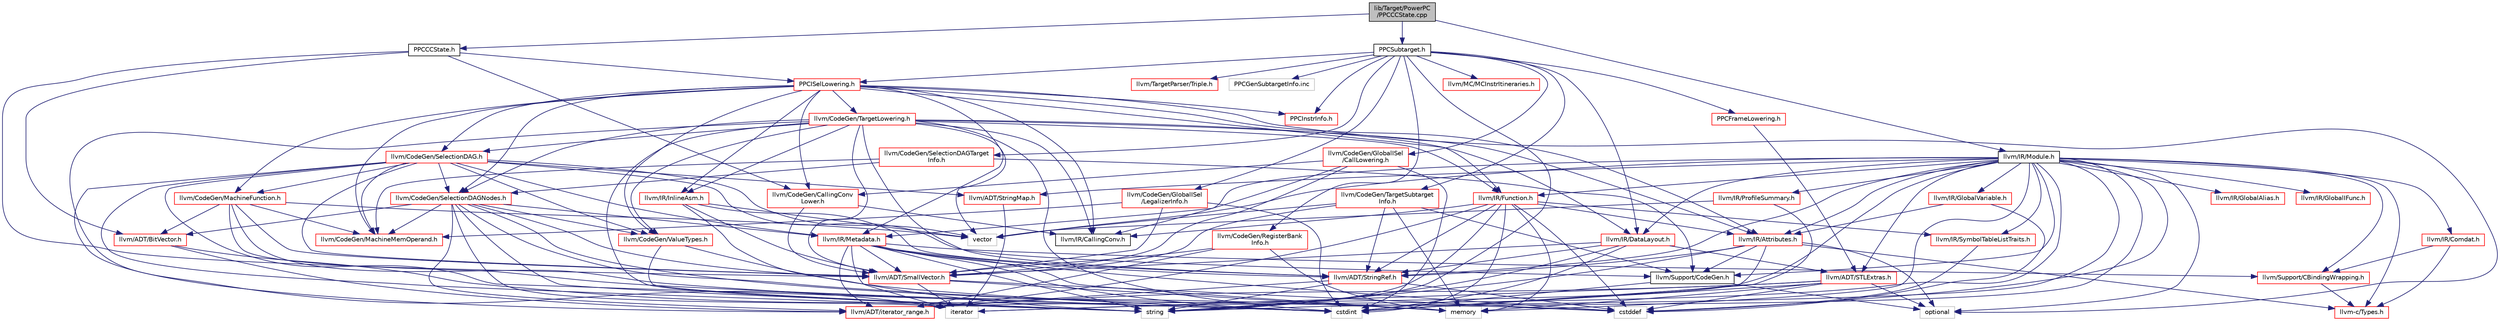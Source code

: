 digraph "lib/Target/PowerPC/PPCCCState.cpp"
{
 // LATEX_PDF_SIZE
  bgcolor="transparent";
  edge [fontname="Helvetica",fontsize="10",labelfontname="Helvetica",labelfontsize="10"];
  node [fontname="Helvetica",fontsize="10",shape=record];
  Node1 [label="lib/Target/PowerPC\l/PPCCCState.cpp",height=0.2,width=0.4,color="black", fillcolor="grey75", style="filled", fontcolor="black",tooltip=" "];
  Node1 -> Node2 [color="midnightblue",fontsize="10",style="solid",fontname="Helvetica"];
  Node2 [label="PPCCCState.h",height=0.2,width=0.4,color="black",URL="$PPCCCState_8h.html",tooltip=" "];
  Node2 -> Node3 [color="midnightblue",fontsize="10",style="solid",fontname="Helvetica"];
  Node3 [label="PPCISelLowering.h",height=0.2,width=0.4,color="red",URL="$PPCISelLowering_8h.html",tooltip=" "];
  Node3 -> Node4 [color="midnightblue",fontsize="10",style="solid",fontname="Helvetica"];
  Node4 [label="PPCInstrInfo.h",height=0.2,width=0.4,color="red",URL="$PPCInstrInfo_8h.html",tooltip=" "];
  Node3 -> Node230 [color="midnightblue",fontsize="10",style="solid",fontname="Helvetica"];
  Node230 [label="llvm/CodeGen/CallingConv\lLower.h",height=0.2,width=0.4,color="red",URL="$CallingConvLower_8h.html",tooltip=" "];
  Node230 -> Node53 [color="midnightblue",fontsize="10",style="solid",fontname="Helvetica"];
  Node53 [label="llvm/ADT/SmallVector.h",height=0.2,width=0.4,color="red",URL="$SmallVector_8h.html",tooltip=" "];
  Node53 -> Node11 [color="midnightblue",fontsize="10",style="solid",fontname="Helvetica"];
  Node11 [label="cstddef",height=0.2,width=0.4,color="grey75",tooltip=" "];
  Node53 -> Node41 [color="midnightblue",fontsize="10",style="solid",fontname="Helvetica"];
  Node41 [label="iterator",height=0.2,width=0.4,color="grey75",tooltip=" "];
  Node53 -> Node55 [color="midnightblue",fontsize="10",style="solid",fontname="Helvetica"];
  Node55 [label="memory",height=0.2,width=0.4,color="grey75",tooltip=" "];
  Node230 -> Node169 [color="midnightblue",fontsize="10",style="solid",fontname="Helvetica"];
  Node169 [label="llvm/IR/CallingConv.h",height=0.2,width=0.4,color="black",URL="$CallingConv_8h.html",tooltip=" "];
  Node3 -> Node153 [color="midnightblue",fontsize="10",style="solid",fontname="Helvetica"];
  Node153 [label="llvm/CodeGen/MachineFunction.h",height=0.2,width=0.4,color="red",URL="$MachineFunction_8h.html",tooltip=" "];
  Node153 -> Node104 [color="midnightblue",fontsize="10",style="solid",fontname="Helvetica"];
  Node104 [label="llvm/ADT/BitVector.h",height=0.2,width=0.4,color="red",URL="$BitVector_8h.html",tooltip=" "];
  Node104 -> Node44 [color="midnightblue",fontsize="10",style="solid",fontname="Helvetica"];
  Node44 [label="llvm/ADT/iterator_range.h",height=0.2,width=0.4,color="red",URL="$iterator__range_8h.html",tooltip=" "];
  Node104 -> Node12 [color="midnightblue",fontsize="10",style="solid",fontname="Helvetica"];
  Node12 [label="cstdint",height=0.2,width=0.4,color="grey75",tooltip=" "];
  Node153 -> Node53 [color="midnightblue",fontsize="10",style="solid",fontname="Helvetica"];
  Node153 -> Node121 [color="midnightblue",fontsize="10",style="solid",fontname="Helvetica"];
  Node121 [label="llvm/CodeGen/MachineMemOperand.h",height=0.2,width=0.4,color="red",URL="$MachineMemOperand_8h.html",tooltip=" "];
  Node153 -> Node12 [color="midnightblue",fontsize="10",style="solid",fontname="Helvetica"];
  Node153 -> Node55 [color="midnightblue",fontsize="10",style="solid",fontname="Helvetica"];
  Node153 -> Node61 [color="midnightblue",fontsize="10",style="solid",fontname="Helvetica"];
  Node61 [label="vector",height=0.2,width=0.4,color="grey75",tooltip=" "];
  Node3 -> Node121 [color="midnightblue",fontsize="10",style="solid",fontname="Helvetica"];
  Node3 -> Node233 [color="midnightblue",fontsize="10",style="solid",fontname="Helvetica"];
  Node233 [label="llvm/CodeGen/SelectionDAG.h",height=0.2,width=0.4,color="red",URL="$SelectionDAG_8h.html",tooltip=" "];
  Node233 -> Node53 [color="midnightblue",fontsize="10",style="solid",fontname="Helvetica"];
  Node233 -> Node76 [color="midnightblue",fontsize="10",style="solid",fontname="Helvetica"];
  Node76 [label="llvm/ADT/StringMap.h",height=0.2,width=0.4,color="red",URL="$ADT_2StringMap_8h.html",tooltip=" "];
  Node76 -> Node41 [color="midnightblue",fontsize="10",style="solid",fontname="Helvetica"];
  Node233 -> Node44 [color="midnightblue",fontsize="10",style="solid",fontname="Helvetica"];
  Node233 -> Node153 [color="midnightblue",fontsize="10",style="solid",fontname="Helvetica"];
  Node233 -> Node121 [color="midnightblue",fontsize="10",style="solid",fontname="Helvetica"];
  Node233 -> Node238 [color="midnightblue",fontsize="10",style="solid",fontname="Helvetica"];
  Node238 [label="llvm/CodeGen/SelectionDAGNodes.h",height=0.2,width=0.4,color="red",URL="$SelectionDAGNodes_8h.html",tooltip=" "];
  Node238 -> Node104 [color="midnightblue",fontsize="10",style="solid",fontname="Helvetica"];
  Node238 -> Node53 [color="midnightblue",fontsize="10",style="solid",fontname="Helvetica"];
  Node238 -> Node44 [color="midnightblue",fontsize="10",style="solid",fontname="Helvetica"];
  Node238 -> Node121 [color="midnightblue",fontsize="10",style="solid",fontname="Helvetica"];
  Node238 -> Node232 [color="midnightblue",fontsize="10",style="solid",fontname="Helvetica"];
  Node232 [label="llvm/CodeGen/ValueTypes.h",height=0.2,width=0.4,color="red",URL="$ValueTypes_8h.html",tooltip=" "];
  Node232 -> Node12 [color="midnightblue",fontsize="10",style="solid",fontname="Helvetica"];
  Node232 -> Node52 [color="midnightblue",fontsize="10",style="solid",fontname="Helvetica"];
  Node52 [label="string",height=0.2,width=0.4,color="grey75",tooltip=" "];
  Node238 -> Node81 [color="midnightblue",fontsize="10",style="solid",fontname="Helvetica"];
  Node81 [label="llvm/IR/Metadata.h",height=0.2,width=0.4,color="red",URL="$Metadata_8h.html",tooltip=" "];
  Node81 -> Node53 [color="midnightblue",fontsize="10",style="solid",fontname="Helvetica"];
  Node81 -> Node62 [color="midnightblue",fontsize="10",style="solid",fontname="Helvetica"];
  Node62 [label="llvm/ADT/StringRef.h",height=0.2,width=0.4,color="red",URL="$StringRef_8h.html",tooltip=" "];
  Node62 -> Node44 [color="midnightblue",fontsize="10",style="solid",fontname="Helvetica"];
  Node62 -> Node11 [color="midnightblue",fontsize="10",style="solid",fontname="Helvetica"];
  Node62 -> Node52 [color="midnightblue",fontsize="10",style="solid",fontname="Helvetica"];
  Node81 -> Node44 [color="midnightblue",fontsize="10",style="solid",fontname="Helvetica"];
  Node81 -> Node93 [color="midnightblue",fontsize="10",style="solid",fontname="Helvetica"];
  Node93 [label="llvm/Support/CBindingWrapping.h",height=0.2,width=0.4,color="red",URL="$CBindingWrapping_8h.html",tooltip=" "];
  Node93 -> Node91 [color="midnightblue",fontsize="10",style="solid",fontname="Helvetica"];
  Node91 [label="llvm-c/Types.h",height=0.2,width=0.4,color="red",URL="$Types_8h.html",tooltip=" "];
  Node81 -> Node11 [color="midnightblue",fontsize="10",style="solid",fontname="Helvetica"];
  Node81 -> Node12 [color="midnightblue",fontsize="10",style="solid",fontname="Helvetica"];
  Node81 -> Node41 [color="midnightblue",fontsize="10",style="solid",fontname="Helvetica"];
  Node81 -> Node55 [color="midnightblue",fontsize="10",style="solid",fontname="Helvetica"];
  Node81 -> Node52 [color="midnightblue",fontsize="10",style="solid",fontname="Helvetica"];
  Node238 -> Node11 [color="midnightblue",fontsize="10",style="solid",fontname="Helvetica"];
  Node238 -> Node12 [color="midnightblue",fontsize="10",style="solid",fontname="Helvetica"];
  Node238 -> Node41 [color="midnightblue",fontsize="10",style="solid",fontname="Helvetica"];
  Node238 -> Node52 [color="midnightblue",fontsize="10",style="solid",fontname="Helvetica"];
  Node233 -> Node232 [color="midnightblue",fontsize="10",style="solid",fontname="Helvetica"];
  Node233 -> Node81 [color="midnightblue",fontsize="10",style="solid",fontname="Helvetica"];
  Node233 -> Node173 [color="midnightblue",fontsize="10",style="solid",fontname="Helvetica"];
  Node173 [label="llvm/Support/CodeGen.h",height=0.2,width=0.4,color="black",URL="$CodeGen_8h.html",tooltip=" "];
  Node173 -> Node12 [color="midnightblue",fontsize="10",style="solid",fontname="Helvetica"];
  Node173 -> Node51 [color="midnightblue",fontsize="10",style="solid",fontname="Helvetica"];
  Node51 [label="optional",height=0.2,width=0.4,color="grey75",tooltip=" "];
  Node233 -> Node12 [color="midnightblue",fontsize="10",style="solid",fontname="Helvetica"];
  Node233 -> Node52 [color="midnightblue",fontsize="10",style="solid",fontname="Helvetica"];
  Node233 -> Node61 [color="midnightblue",fontsize="10",style="solid",fontname="Helvetica"];
  Node3 -> Node238 [color="midnightblue",fontsize="10",style="solid",fontname="Helvetica"];
  Node3 -> Node247 [color="midnightblue",fontsize="10",style="solid",fontname="Helvetica"];
  Node247 [label="llvm/CodeGen/TargetLowering.h",height=0.2,width=0.4,color="red",URL="$TargetLowering_8h.html",tooltip=" "];
  Node247 -> Node53 [color="midnightblue",fontsize="10",style="solid",fontname="Helvetica"];
  Node247 -> Node62 [color="midnightblue",fontsize="10",style="solid",fontname="Helvetica"];
  Node247 -> Node233 [color="midnightblue",fontsize="10",style="solid",fontname="Helvetica"];
  Node247 -> Node238 [color="midnightblue",fontsize="10",style="solid",fontname="Helvetica"];
  Node247 -> Node232 [color="midnightblue",fontsize="10",style="solid",fontname="Helvetica"];
  Node247 -> Node172 [color="midnightblue",fontsize="10",style="solid",fontname="Helvetica"];
  Node172 [label="llvm/IR/Attributes.h",height=0.2,width=0.4,color="red",URL="$Attributes_8h.html",tooltip=" "];
  Node172 -> Node91 [color="midnightblue",fontsize="10",style="solid",fontname="Helvetica"];
  Node172 -> Node62 [color="midnightblue",fontsize="10",style="solid",fontname="Helvetica"];
  Node172 -> Node173 [color="midnightblue",fontsize="10",style="solid",fontname="Helvetica"];
  Node172 -> Node12 [color="midnightblue",fontsize="10",style="solid",fontname="Helvetica"];
  Node172 -> Node51 [color="midnightblue",fontsize="10",style="solid",fontname="Helvetica"];
  Node172 -> Node52 [color="midnightblue",fontsize="10",style="solid",fontname="Helvetica"];
  Node247 -> Node169 [color="midnightblue",fontsize="10",style="solid",fontname="Helvetica"];
  Node247 -> Node252 [color="midnightblue",fontsize="10",style="solid",fontname="Helvetica"];
  Node252 [label="llvm/IR/DataLayout.h",height=0.2,width=0.4,color="red",URL="$DataLayout_8h.html",tooltip=" "];
  Node252 -> Node56 [color="midnightblue",fontsize="10",style="solid",fontname="Helvetica"];
  Node56 [label="llvm/ADT/STLExtras.h",height=0.2,width=0.4,color="red",URL="$STLExtras_8h.html",tooltip=" "];
  Node56 -> Node44 [color="midnightblue",fontsize="10",style="solid",fontname="Helvetica"];
  Node56 -> Node11 [color="midnightblue",fontsize="10",style="solid",fontname="Helvetica"];
  Node56 -> Node12 [color="midnightblue",fontsize="10",style="solid",fontname="Helvetica"];
  Node56 -> Node41 [color="midnightblue",fontsize="10",style="solid",fontname="Helvetica"];
  Node56 -> Node55 [color="midnightblue",fontsize="10",style="solid",fontname="Helvetica"];
  Node56 -> Node51 [color="midnightblue",fontsize="10",style="solid",fontname="Helvetica"];
  Node252 -> Node53 [color="midnightblue",fontsize="10",style="solid",fontname="Helvetica"];
  Node252 -> Node62 [color="midnightblue",fontsize="10",style="solid",fontname="Helvetica"];
  Node252 -> Node12 [color="midnightblue",fontsize="10",style="solid",fontname="Helvetica"];
  Node252 -> Node52 [color="midnightblue",fontsize="10",style="solid",fontname="Helvetica"];
  Node247 -> Node176 [color="midnightblue",fontsize="10",style="solid",fontname="Helvetica"];
  Node176 [label="llvm/IR/Function.h",height=0.2,width=0.4,color="red",URL="$Function_8h.html",tooltip=" "];
  Node176 -> Node62 [color="midnightblue",fontsize="10",style="solid",fontname="Helvetica"];
  Node176 -> Node44 [color="midnightblue",fontsize="10",style="solid",fontname="Helvetica"];
  Node176 -> Node172 [color="midnightblue",fontsize="10",style="solid",fontname="Helvetica"];
  Node176 -> Node169 [color="midnightblue",fontsize="10",style="solid",fontname="Helvetica"];
  Node176 -> Node182 [color="midnightblue",fontsize="10",style="solid",fontname="Helvetica"];
  Node182 [label="llvm/IR/SymbolTableListTraits.h",height=0.2,width=0.4,color="red",URL="$SymbolTableListTraits_8h.html",tooltip=" "];
  Node182 -> Node11 [color="midnightblue",fontsize="10",style="solid",fontname="Helvetica"];
  Node176 -> Node11 [color="midnightblue",fontsize="10",style="solid",fontname="Helvetica"];
  Node176 -> Node12 [color="midnightblue",fontsize="10",style="solid",fontname="Helvetica"];
  Node176 -> Node55 [color="midnightblue",fontsize="10",style="solid",fontname="Helvetica"];
  Node176 -> Node52 [color="midnightblue",fontsize="10",style="solid",fontname="Helvetica"];
  Node247 -> Node138 [color="midnightblue",fontsize="10",style="solid",fontname="Helvetica"];
  Node138 [label="llvm/IR/InlineAsm.h",height=0.2,width=0.4,color="red",URL="$InlineAsm_8h.html",tooltip=" "];
  Node138 -> Node53 [color="midnightblue",fontsize="10",style="solid",fontname="Helvetica"];
  Node138 -> Node62 [color="midnightblue",fontsize="10",style="solid",fontname="Helvetica"];
  Node138 -> Node52 [color="midnightblue",fontsize="10",style="solid",fontname="Helvetica"];
  Node138 -> Node61 [color="midnightblue",fontsize="10",style="solid",fontname="Helvetica"];
  Node247 -> Node12 [color="midnightblue",fontsize="10",style="solid",fontname="Helvetica"];
  Node247 -> Node41 [color="midnightblue",fontsize="10",style="solid",fontname="Helvetica"];
  Node247 -> Node52 [color="midnightblue",fontsize="10",style="solid",fontname="Helvetica"];
  Node247 -> Node61 [color="midnightblue",fontsize="10",style="solid",fontname="Helvetica"];
  Node3 -> Node232 [color="midnightblue",fontsize="10",style="solid",fontname="Helvetica"];
  Node3 -> Node172 [color="midnightblue",fontsize="10",style="solid",fontname="Helvetica"];
  Node3 -> Node169 [color="midnightblue",fontsize="10",style="solid",fontname="Helvetica"];
  Node3 -> Node176 [color="midnightblue",fontsize="10",style="solid",fontname="Helvetica"];
  Node3 -> Node138 [color="midnightblue",fontsize="10",style="solid",fontname="Helvetica"];
  Node3 -> Node81 [color="midnightblue",fontsize="10",style="solid",fontname="Helvetica"];
  Node3 -> Node51 [color="midnightblue",fontsize="10",style="solid",fontname="Helvetica"];
  Node2 -> Node104 [color="midnightblue",fontsize="10",style="solid",fontname="Helvetica"];
  Node2 -> Node53 [color="midnightblue",fontsize="10",style="solid",fontname="Helvetica"];
  Node2 -> Node230 [color="midnightblue",fontsize="10",style="solid",fontname="Helvetica"];
  Node1 -> Node271 [color="midnightblue",fontsize="10",style="solid",fontname="Helvetica"];
  Node271 [label="PPCSubtarget.h",height=0.2,width=0.4,color="black",URL="$PPCSubtarget_8h.html",tooltip=" "];
  Node271 -> Node272 [color="midnightblue",fontsize="10",style="solid",fontname="Helvetica"];
  Node272 [label="PPCFrameLowering.h",height=0.2,width=0.4,color="red",URL="$PPCFrameLowering_8h.html",tooltip=" "];
  Node272 -> Node56 [color="midnightblue",fontsize="10",style="solid",fontname="Helvetica"];
  Node271 -> Node3 [color="midnightblue",fontsize="10",style="solid",fontname="Helvetica"];
  Node271 -> Node4 [color="midnightblue",fontsize="10",style="solid",fontname="Helvetica"];
  Node271 -> Node278 [color="midnightblue",fontsize="10",style="solid",fontname="Helvetica"];
  Node278 [label="llvm/CodeGen/GlobalISel\l/CallLowering.h",height=0.2,width=0.4,color="red",URL="$CallLowering_8h.html",tooltip=" "];
  Node278 -> Node53 [color="midnightblue",fontsize="10",style="solid",fontname="Helvetica"];
  Node278 -> Node230 [color="midnightblue",fontsize="10",style="solid",fontname="Helvetica"];
  Node278 -> Node169 [color="midnightblue",fontsize="10",style="solid",fontname="Helvetica"];
  Node278 -> Node12 [color="midnightblue",fontsize="10",style="solid",fontname="Helvetica"];
  Node271 -> Node279 [color="midnightblue",fontsize="10",style="solid",fontname="Helvetica"];
  Node279 [label="llvm/CodeGen/GlobalISel\l/LegalizerInfo.h",height=0.2,width=0.4,color="red",URL="$LegalizerInfo_8h.html",tooltip=" "];
  Node279 -> Node53 [color="midnightblue",fontsize="10",style="solid",fontname="Helvetica"];
  Node279 -> Node121 [color="midnightblue",fontsize="10",style="solid",fontname="Helvetica"];
  Node279 -> Node12 [color="midnightblue",fontsize="10",style="solid",fontname="Helvetica"];
  Node271 -> Node283 [color="midnightblue",fontsize="10",style="solid",fontname="Helvetica"];
  Node283 [label="llvm/CodeGen/RegisterBank\lInfo.h",height=0.2,width=0.4,color="red",URL="$RegisterBankInfo_8h.html",tooltip=" "];
  Node283 -> Node53 [color="midnightblue",fontsize="10",style="solid",fontname="Helvetica"];
  Node283 -> Node44 [color="midnightblue",fontsize="10",style="solid",fontname="Helvetica"];
  Node283 -> Node55 [color="midnightblue",fontsize="10",style="solid",fontname="Helvetica"];
  Node271 -> Node284 [color="midnightblue",fontsize="10",style="solid",fontname="Helvetica"];
  Node284 [label="llvm/CodeGen/SelectionDAGTarget\lInfo.h",height=0.2,width=0.4,color="red",URL="$SelectionDAGTargetInfo_8h.html",tooltip=" "];
  Node284 -> Node121 [color="midnightblue",fontsize="10",style="solid",fontname="Helvetica"];
  Node284 -> Node238 [color="midnightblue",fontsize="10",style="solid",fontname="Helvetica"];
  Node284 -> Node173 [color="midnightblue",fontsize="10",style="solid",fontname="Helvetica"];
  Node271 -> Node195 [color="midnightblue",fontsize="10",style="solid",fontname="Helvetica"];
  Node195 [label="llvm/CodeGen/TargetSubtarget\lInfo.h",height=0.2,width=0.4,color="red",URL="$TargetSubtargetInfo_8h.html",tooltip=" "];
  Node195 -> Node53 [color="midnightblue",fontsize="10",style="solid",fontname="Helvetica"];
  Node195 -> Node62 [color="midnightblue",fontsize="10",style="solid",fontname="Helvetica"];
  Node195 -> Node173 [color="midnightblue",fontsize="10",style="solid",fontname="Helvetica"];
  Node195 -> Node55 [color="midnightblue",fontsize="10",style="solid",fontname="Helvetica"];
  Node195 -> Node61 [color="midnightblue",fontsize="10",style="solid",fontname="Helvetica"];
  Node271 -> Node252 [color="midnightblue",fontsize="10",style="solid",fontname="Helvetica"];
  Node271 -> Node213 [color="midnightblue",fontsize="10",style="solid",fontname="Helvetica"];
  Node213 [label="llvm/MC/MCInstrItineraries.h",height=0.2,width=0.4,color="red",URL="$MCInstrItineraries_8h.html",tooltip=" "];
  Node271 -> Node216 [color="midnightblue",fontsize="10",style="solid",fontname="Helvetica"];
  Node216 [label="llvm/TargetParser/Triple.h",height=0.2,width=0.4,color="red",URL="$Triple_8h.html",tooltip=" "];
  Node271 -> Node52 [color="midnightblue",fontsize="10",style="solid",fontname="Helvetica"];
  Node271 -> Node71 [color="midnightblue",fontsize="10",style="solid",fontname="Helvetica"];
  Node71 [label="PPCGenSubtargetInfo.inc",height=0.2,width=0.4,color="grey75",tooltip=" "];
  Node1 -> Node250 [color="midnightblue",fontsize="10",style="solid",fontname="Helvetica"];
  Node250 [label="llvm/IR/Module.h",height=0.2,width=0.4,color="black",URL="$Module_8h.html",tooltip=" "];
  Node250 -> Node91 [color="midnightblue",fontsize="10",style="solid",fontname="Helvetica"];
  Node250 -> Node56 [color="midnightblue",fontsize="10",style="solid",fontname="Helvetica"];
  Node250 -> Node76 [color="midnightblue",fontsize="10",style="solid",fontname="Helvetica"];
  Node250 -> Node62 [color="midnightblue",fontsize="10",style="solid",fontname="Helvetica"];
  Node250 -> Node44 [color="midnightblue",fontsize="10",style="solid",fontname="Helvetica"];
  Node250 -> Node172 [color="midnightblue",fontsize="10",style="solid",fontname="Helvetica"];
  Node250 -> Node251 [color="midnightblue",fontsize="10",style="solid",fontname="Helvetica"];
  Node251 [label="llvm/IR/Comdat.h",height=0.2,width=0.4,color="red",URL="$IR_2Comdat_8h.html",tooltip=" "];
  Node251 -> Node91 [color="midnightblue",fontsize="10",style="solid",fontname="Helvetica"];
  Node251 -> Node93 [color="midnightblue",fontsize="10",style="solid",fontname="Helvetica"];
  Node250 -> Node252 [color="midnightblue",fontsize="10",style="solid",fontname="Helvetica"];
  Node250 -> Node176 [color="midnightblue",fontsize="10",style="solid",fontname="Helvetica"];
  Node250 -> Node253 [color="midnightblue",fontsize="10",style="solid",fontname="Helvetica"];
  Node253 [label="llvm/IR/GlobalAlias.h",height=0.2,width=0.4,color="red",URL="$GlobalAlias_8h.html",tooltip=" "];
  Node250 -> Node254 [color="midnightblue",fontsize="10",style="solid",fontname="Helvetica"];
  Node254 [label="llvm/IR/GlobalIFunc.h",height=0.2,width=0.4,color="red",URL="$GlobalIFunc_8h.html",tooltip=" "];
  Node250 -> Node255 [color="midnightblue",fontsize="10",style="solid",fontname="Helvetica"];
  Node255 [label="llvm/IR/GlobalVariable.h",height=0.2,width=0.4,color="red",URL="$GlobalVariable_8h.html",tooltip=" "];
  Node255 -> Node172 [color="midnightblue",fontsize="10",style="solid",fontname="Helvetica"];
  Node255 -> Node11 [color="midnightblue",fontsize="10",style="solid",fontname="Helvetica"];
  Node250 -> Node81 [color="midnightblue",fontsize="10",style="solid",fontname="Helvetica"];
  Node250 -> Node256 [color="midnightblue",fontsize="10",style="solid",fontname="Helvetica"];
  Node256 [label="llvm/IR/ProfileSummary.h",height=0.2,width=0.4,color="red",URL="$ProfileSummary_8h.html",tooltip=" "];
  Node256 -> Node12 [color="midnightblue",fontsize="10",style="solid",fontname="Helvetica"];
  Node256 -> Node61 [color="midnightblue",fontsize="10",style="solid",fontname="Helvetica"];
  Node250 -> Node182 [color="midnightblue",fontsize="10",style="solid",fontname="Helvetica"];
  Node250 -> Node93 [color="midnightblue",fontsize="10",style="solid",fontname="Helvetica"];
  Node250 -> Node173 [color="midnightblue",fontsize="10",style="solid",fontname="Helvetica"];
  Node250 -> Node11 [color="midnightblue",fontsize="10",style="solid",fontname="Helvetica"];
  Node250 -> Node12 [color="midnightblue",fontsize="10",style="solid",fontname="Helvetica"];
  Node250 -> Node41 [color="midnightblue",fontsize="10",style="solid",fontname="Helvetica"];
  Node250 -> Node55 [color="midnightblue",fontsize="10",style="solid",fontname="Helvetica"];
  Node250 -> Node51 [color="midnightblue",fontsize="10",style="solid",fontname="Helvetica"];
  Node250 -> Node52 [color="midnightblue",fontsize="10",style="solid",fontname="Helvetica"];
  Node250 -> Node61 [color="midnightblue",fontsize="10",style="solid",fontname="Helvetica"];
}

